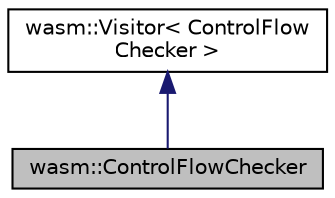 digraph "wasm::ControlFlowChecker"
{
  edge [fontname="Helvetica",fontsize="10",labelfontname="Helvetica",labelfontsize="10"];
  node [fontname="Helvetica",fontsize="10",shape=record];
  Node2 [label="wasm::ControlFlowChecker",height=0.2,width=0.4,color="black", fillcolor="grey75", style="filled", fontcolor="black"];
  Node3 -> Node2 [dir="back",color="midnightblue",fontsize="10",style="solid"];
  Node3 [label="wasm::Visitor\< ControlFlow\lChecker \>",height=0.2,width=0.4,color="black", fillcolor="white", style="filled",URL="$structwasm_1_1_visitor.html"];
}

